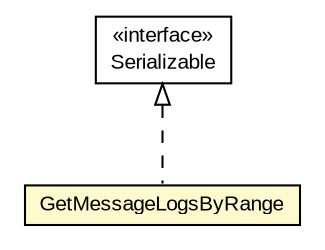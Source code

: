 #!/usr/local/bin/dot
#
# Class diagram 
# Generated by UMLGraph version R5_6-24-gf6e263 (http://www.umlgraph.org/)
#

digraph G {
	edge [fontname="arial",fontsize=10,labelfontname="arial",labelfontsize=10];
	node [fontname="arial",fontsize=10,shape=plaintext];
	nodesep=0.25;
	ranksep=0.5;
	// org.miloss.fgsms.services.interfaces.dataaccessservice.GetMessageLogsByRange
	c169608 [label=<<table title="org.miloss.fgsms.services.interfaces.dataaccessservice.GetMessageLogsByRange" border="0" cellborder="1" cellspacing="0" cellpadding="2" port="p" bgcolor="lemonChiffon" href="./GetMessageLogsByRange.html">
		<tr><td><table border="0" cellspacing="0" cellpadding="1">
<tr><td align="center" balign="center"> GetMessageLogsByRange </td></tr>
		</table></td></tr>
		</table>>, URL="./GetMessageLogsByRange.html", fontname="arial", fontcolor="black", fontsize=10.0];
	//org.miloss.fgsms.services.interfaces.dataaccessservice.GetMessageLogsByRange implements java.io.Serializable
	c170093:p -> c169608:p [dir=back,arrowtail=empty,style=dashed];
	// java.io.Serializable
	c170093 [label=<<table title="java.io.Serializable" border="0" cellborder="1" cellspacing="0" cellpadding="2" port="p" href="http://java.sun.com/j2se/1.4.2/docs/api/java/io/Serializable.html">
		<tr><td><table border="0" cellspacing="0" cellpadding="1">
<tr><td align="center" balign="center"> &#171;interface&#187; </td></tr>
<tr><td align="center" balign="center"> Serializable </td></tr>
		</table></td></tr>
		</table>>, URL="http://java.sun.com/j2se/1.4.2/docs/api/java/io/Serializable.html", fontname="arial", fontcolor="black", fontsize=10.0];
}

